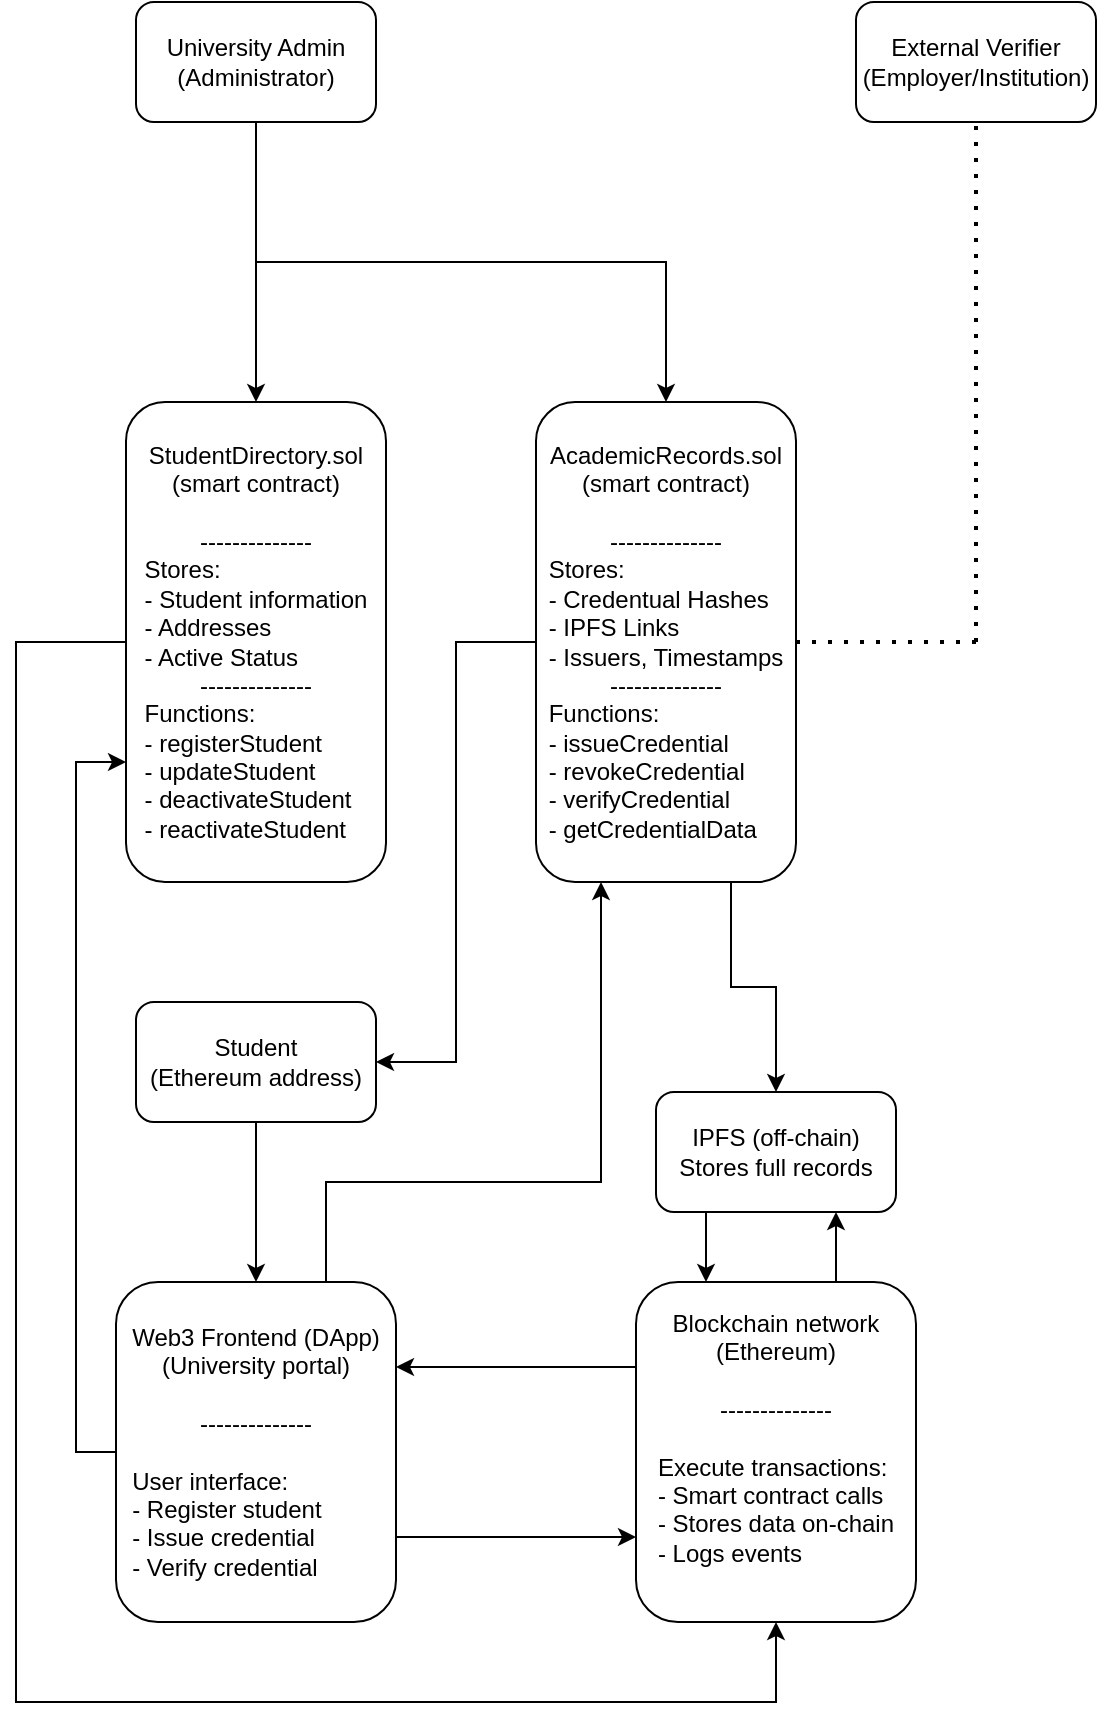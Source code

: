<mxfile version="26.1.1">
  <diagram name="Página-1" id="H2Ah7bwJBJVgN_lX7dqN">
    <mxGraphModel dx="1566" dy="955" grid="1" gridSize="10" guides="1" tooltips="1" connect="1" arrows="1" fold="1" page="1" pageScale="1" pageWidth="827" pageHeight="1169" math="0" shadow="0">
      <root>
        <mxCell id="0" />
        <mxCell id="1" parent="0" />
        <mxCell id="F65EEOmcfr3abWwm6Up7-4" style="edgeStyle=orthogonalEdgeStyle;rounded=0;orthogonalLoop=1;jettySize=auto;html=1;entryX=0.5;entryY=0;entryDx=0;entryDy=0;" edge="1" parent="1" source="F65EEOmcfr3abWwm6Up7-1" target="F65EEOmcfr3abWwm6Up7-3">
          <mxGeometry relative="1" as="geometry" />
        </mxCell>
        <mxCell id="F65EEOmcfr3abWwm6Up7-6" style="edgeStyle=orthogonalEdgeStyle;rounded=0;orthogonalLoop=1;jettySize=auto;html=1;exitX=0.5;exitY=1;exitDx=0;exitDy=0;entryX=0.5;entryY=0;entryDx=0;entryDy=0;" edge="1" parent="1" source="F65EEOmcfr3abWwm6Up7-1" target="F65EEOmcfr3abWwm6Up7-5">
          <mxGeometry relative="1" as="geometry" />
        </mxCell>
        <mxCell id="F65EEOmcfr3abWwm6Up7-1" value="University Admin&lt;div&gt;(Administrator)&lt;/div&gt;" style="rounded=1;whiteSpace=wrap;html=1;" vertex="1" parent="1">
          <mxGeometry x="40" y="40" width="120" height="60" as="geometry" />
        </mxCell>
        <mxCell id="F65EEOmcfr3abWwm6Up7-2" value="External Verifier&lt;div&gt;(Employer/Institution)&lt;/div&gt;" style="rounded=1;whiteSpace=wrap;html=1;" vertex="1" parent="1">
          <mxGeometry x="400" y="40" width="120" height="60" as="geometry" />
        </mxCell>
        <mxCell id="F65EEOmcfr3abWwm6Up7-22" style="edgeStyle=orthogonalEdgeStyle;rounded=0;orthogonalLoop=1;jettySize=auto;html=1;exitX=0;exitY=0.5;exitDx=0;exitDy=0;entryX=0.5;entryY=1;entryDx=0;entryDy=0;" edge="1" parent="1" source="F65EEOmcfr3abWwm6Up7-3" target="F65EEOmcfr3abWwm6Up7-12">
          <mxGeometry relative="1" as="geometry">
            <Array as="points">
              <mxPoint x="-20" y="360" />
              <mxPoint x="-20" y="890" />
              <mxPoint x="360" y="890" />
            </Array>
          </mxGeometry>
        </mxCell>
        <mxCell id="F65EEOmcfr3abWwm6Up7-3" value="StudentDirectory.sol&lt;div&gt;(smart contract)&lt;/div&gt;&lt;div&gt;&lt;br&gt;&lt;/div&gt;&lt;div&gt;--------------&lt;/div&gt;&lt;div style=&quot;text-align: left;&quot;&gt;Stores:&amp;nbsp;&lt;/div&gt;&lt;div style=&quot;text-align: left;&quot;&gt;- Student information&lt;/div&gt;&lt;div style=&quot;text-align: left;&quot;&gt;- Addresses&lt;/div&gt;&lt;div style=&quot;text-align: left;&quot;&gt;- Active Status&lt;/div&gt;&lt;div&gt;&lt;div&gt;--------------&lt;/div&gt;&lt;div style=&quot;text-align: left;&quot;&gt;Functions:&lt;/div&gt;&lt;/div&gt;&lt;div style=&quot;text-align: left;&quot;&gt;- registerStudent&lt;/div&gt;&lt;div style=&quot;text-align: left;&quot;&gt;- updateStudent&lt;/div&gt;&lt;div style=&quot;text-align: left;&quot;&gt;- deactivateStudent&lt;/div&gt;&lt;div style=&quot;text-align: left;&quot;&gt;- reactivateStudent&lt;/div&gt;" style="rounded=1;whiteSpace=wrap;html=1;" vertex="1" parent="1">
          <mxGeometry x="35" y="240" width="130" height="240" as="geometry" />
        </mxCell>
        <mxCell id="F65EEOmcfr3abWwm6Up7-16" style="edgeStyle=orthogonalEdgeStyle;rounded=0;orthogonalLoop=1;jettySize=auto;html=1;exitX=0;exitY=0.5;exitDx=0;exitDy=0;entryX=1;entryY=0.5;entryDx=0;entryDy=0;" edge="1" parent="1" source="F65EEOmcfr3abWwm6Up7-5" target="F65EEOmcfr3abWwm6Up7-10">
          <mxGeometry relative="1" as="geometry" />
        </mxCell>
        <mxCell id="F65EEOmcfr3abWwm6Up7-35" style="edgeStyle=orthogonalEdgeStyle;rounded=0;orthogonalLoop=1;jettySize=auto;html=1;exitX=0.75;exitY=1;exitDx=0;exitDy=0;entryX=0.5;entryY=0;entryDx=0;entryDy=0;" edge="1" parent="1" source="F65EEOmcfr3abWwm6Up7-5" target="F65EEOmcfr3abWwm6Up7-8">
          <mxGeometry relative="1" as="geometry" />
        </mxCell>
        <mxCell id="F65EEOmcfr3abWwm6Up7-5" value="AcademicRecords.sol&lt;div&gt;(smart contract)&lt;/div&gt;&lt;div&gt;&lt;br&gt;&lt;/div&gt;&lt;div&gt;--------------&lt;/div&gt;&lt;div style=&quot;text-align: left;&quot;&gt;Stores:&amp;nbsp;&lt;/div&gt;&lt;div style=&quot;text-align: left;&quot;&gt;- Credentual Hashes&lt;/div&gt;&lt;div style=&quot;text-align: left;&quot;&gt;- IPFS Links&lt;/div&gt;&lt;div style=&quot;text-align: left;&quot;&gt;- Issuers, Timestamps&lt;/div&gt;&lt;div&gt;&lt;div&gt;--------------&lt;/div&gt;&lt;div style=&quot;text-align: left;&quot;&gt;Functions:&lt;/div&gt;&lt;/div&gt;&lt;div style=&quot;text-align: left;&quot;&gt;- issueCredential&lt;/div&gt;&lt;div style=&quot;text-align: left;&quot;&gt;- revokeCredential&lt;/div&gt;&lt;div style=&quot;text-align: left;&quot;&gt;- verifyCredential&lt;/div&gt;&lt;div style=&quot;text-align: left;&quot;&gt;- getCredentialData&lt;/div&gt;" style="rounded=1;whiteSpace=wrap;html=1;" vertex="1" parent="1">
          <mxGeometry x="240" y="240" width="130" height="240" as="geometry" />
        </mxCell>
        <mxCell id="F65EEOmcfr3abWwm6Up7-26" style="edgeStyle=orthogonalEdgeStyle;rounded=0;orthogonalLoop=1;jettySize=auto;html=1;exitX=0.25;exitY=1;exitDx=0;exitDy=0;entryX=0.25;entryY=0;entryDx=0;entryDy=0;" edge="1" parent="1" source="F65EEOmcfr3abWwm6Up7-8" target="F65EEOmcfr3abWwm6Up7-12">
          <mxGeometry relative="1" as="geometry" />
        </mxCell>
        <mxCell id="F65EEOmcfr3abWwm6Up7-8" value="IPFS (off-chain)&lt;div&gt;Stores full records&lt;/div&gt;" style="rounded=1;whiteSpace=wrap;html=1;" vertex="1" parent="1">
          <mxGeometry x="300" y="585" width="120" height="60" as="geometry" />
        </mxCell>
        <mxCell id="F65EEOmcfr3abWwm6Up7-17" style="edgeStyle=orthogonalEdgeStyle;rounded=0;orthogonalLoop=1;jettySize=auto;html=1;exitX=0.5;exitY=1;exitDx=0;exitDy=0;" edge="1" parent="1" source="F65EEOmcfr3abWwm6Up7-10" target="F65EEOmcfr3abWwm6Up7-11">
          <mxGeometry relative="1" as="geometry" />
        </mxCell>
        <mxCell id="F65EEOmcfr3abWwm6Up7-10" value="Student&lt;div&gt;(Ethereum address)&lt;/div&gt;" style="rounded=1;whiteSpace=wrap;html=1;" vertex="1" parent="1">
          <mxGeometry x="40" y="540" width="120" height="60" as="geometry" />
        </mxCell>
        <mxCell id="F65EEOmcfr3abWwm6Up7-23" style="edgeStyle=orthogonalEdgeStyle;rounded=0;orthogonalLoop=1;jettySize=auto;html=1;exitX=1;exitY=0.75;exitDx=0;exitDy=0;entryX=0;entryY=0.75;entryDx=0;entryDy=0;" edge="1" parent="1" source="F65EEOmcfr3abWwm6Up7-11" target="F65EEOmcfr3abWwm6Up7-12">
          <mxGeometry relative="1" as="geometry" />
        </mxCell>
        <mxCell id="F65EEOmcfr3abWwm6Up7-27" style="edgeStyle=orthogonalEdgeStyle;rounded=0;orthogonalLoop=1;jettySize=auto;html=1;exitX=0;exitY=0.5;exitDx=0;exitDy=0;entryX=0;entryY=0.75;entryDx=0;entryDy=0;" edge="1" parent="1" source="F65EEOmcfr3abWwm6Up7-11" target="F65EEOmcfr3abWwm6Up7-3">
          <mxGeometry relative="1" as="geometry" />
        </mxCell>
        <mxCell id="F65EEOmcfr3abWwm6Up7-34" style="edgeStyle=orthogonalEdgeStyle;rounded=0;orthogonalLoop=1;jettySize=auto;html=1;exitX=0.75;exitY=0;exitDx=0;exitDy=0;entryX=0.25;entryY=1;entryDx=0;entryDy=0;" edge="1" parent="1" source="F65EEOmcfr3abWwm6Up7-11" target="F65EEOmcfr3abWwm6Up7-5">
          <mxGeometry relative="1" as="geometry">
            <Array as="points">
              <mxPoint x="135" y="630" />
              <mxPoint x="272" y="630" />
            </Array>
          </mxGeometry>
        </mxCell>
        <mxCell id="F65EEOmcfr3abWwm6Up7-11" value="Web3 Frontend (DApp)&lt;div&gt;(University portal)&lt;/div&gt;&lt;div&gt;&lt;br&gt;&lt;/div&gt;&lt;div&gt;&lt;div&gt;--------------&lt;/div&gt;&lt;/div&gt;&lt;div&gt;&lt;br&gt;&lt;/div&gt;&lt;div style=&quot;text-align: left;&quot;&gt;User interface:&lt;/div&gt;&lt;div style=&quot;text-align: left;&quot;&gt;- Register student&lt;/div&gt;&lt;div style=&quot;text-align: left;&quot;&gt;- Issue credential&lt;/div&gt;&lt;div style=&quot;text-align: left;&quot;&gt;- Verify credential&lt;/div&gt;" style="rounded=1;whiteSpace=wrap;html=1;" vertex="1" parent="1">
          <mxGeometry x="30" y="680" width="140" height="170" as="geometry" />
        </mxCell>
        <mxCell id="F65EEOmcfr3abWwm6Up7-24" style="edgeStyle=orthogonalEdgeStyle;rounded=0;orthogonalLoop=1;jettySize=auto;html=1;exitX=0;exitY=0.25;exitDx=0;exitDy=0;entryX=1;entryY=0.25;entryDx=0;entryDy=0;" edge="1" parent="1" source="F65EEOmcfr3abWwm6Up7-12" target="F65EEOmcfr3abWwm6Up7-11">
          <mxGeometry relative="1" as="geometry" />
        </mxCell>
        <mxCell id="F65EEOmcfr3abWwm6Up7-25" style="edgeStyle=orthogonalEdgeStyle;rounded=0;orthogonalLoop=1;jettySize=auto;html=1;exitX=0.75;exitY=0;exitDx=0;exitDy=0;entryX=0.75;entryY=1;entryDx=0;entryDy=0;" edge="1" parent="1" source="F65EEOmcfr3abWwm6Up7-12" target="F65EEOmcfr3abWwm6Up7-8">
          <mxGeometry relative="1" as="geometry" />
        </mxCell>
        <mxCell id="F65EEOmcfr3abWwm6Up7-12" value="&lt;div&gt;Blockchain network&lt;/div&gt;&lt;div&gt;(Ethereum)&lt;/div&gt;&lt;div&gt;&lt;br&gt;&lt;/div&gt;&lt;div&gt;&lt;div&gt;--------------&lt;/div&gt;&lt;/div&gt;&lt;div&gt;&lt;br&gt;&lt;/div&gt;&lt;div style=&quot;text-align: left;&quot;&gt;Execute transactions:&lt;/div&gt;&lt;div style=&quot;text-align: left;&quot;&gt;- Smart contract calls&lt;/div&gt;&lt;div style=&quot;text-align: left;&quot;&gt;- Stores data on-chain&lt;/div&gt;&lt;div style=&quot;text-align: left;&quot;&gt;- Logs events&lt;/div&gt;&lt;div style=&quot;text-align: left;&quot;&gt;&lt;br&gt;&lt;/div&gt;" style="rounded=1;whiteSpace=wrap;html=1;" vertex="1" parent="1">
          <mxGeometry x="290" y="680" width="140" height="170" as="geometry" />
        </mxCell>
        <mxCell id="F65EEOmcfr3abWwm6Up7-14" value="" style="endArrow=none;dashed=1;html=1;dashPattern=1 3;strokeWidth=2;rounded=0;entryX=0.5;entryY=1;entryDx=0;entryDy=0;" edge="1" parent="1" target="F65EEOmcfr3abWwm6Up7-2">
          <mxGeometry width="50" height="50" relative="1" as="geometry">
            <mxPoint x="460" y="360" as="sourcePoint" />
            <mxPoint x="620" y="340" as="targetPoint" />
          </mxGeometry>
        </mxCell>
        <mxCell id="F65EEOmcfr3abWwm6Up7-15" value="" style="endArrow=none;dashed=1;html=1;dashPattern=1 3;strokeWidth=2;rounded=0;entryX=1;entryY=0.5;entryDx=0;entryDy=0;" edge="1" parent="1" target="F65EEOmcfr3abWwm6Up7-5">
          <mxGeometry width="50" height="50" relative="1" as="geometry">
            <mxPoint x="460" y="360" as="sourcePoint" />
            <mxPoint x="620" y="340" as="targetPoint" />
          </mxGeometry>
        </mxCell>
      </root>
    </mxGraphModel>
  </diagram>
</mxfile>
